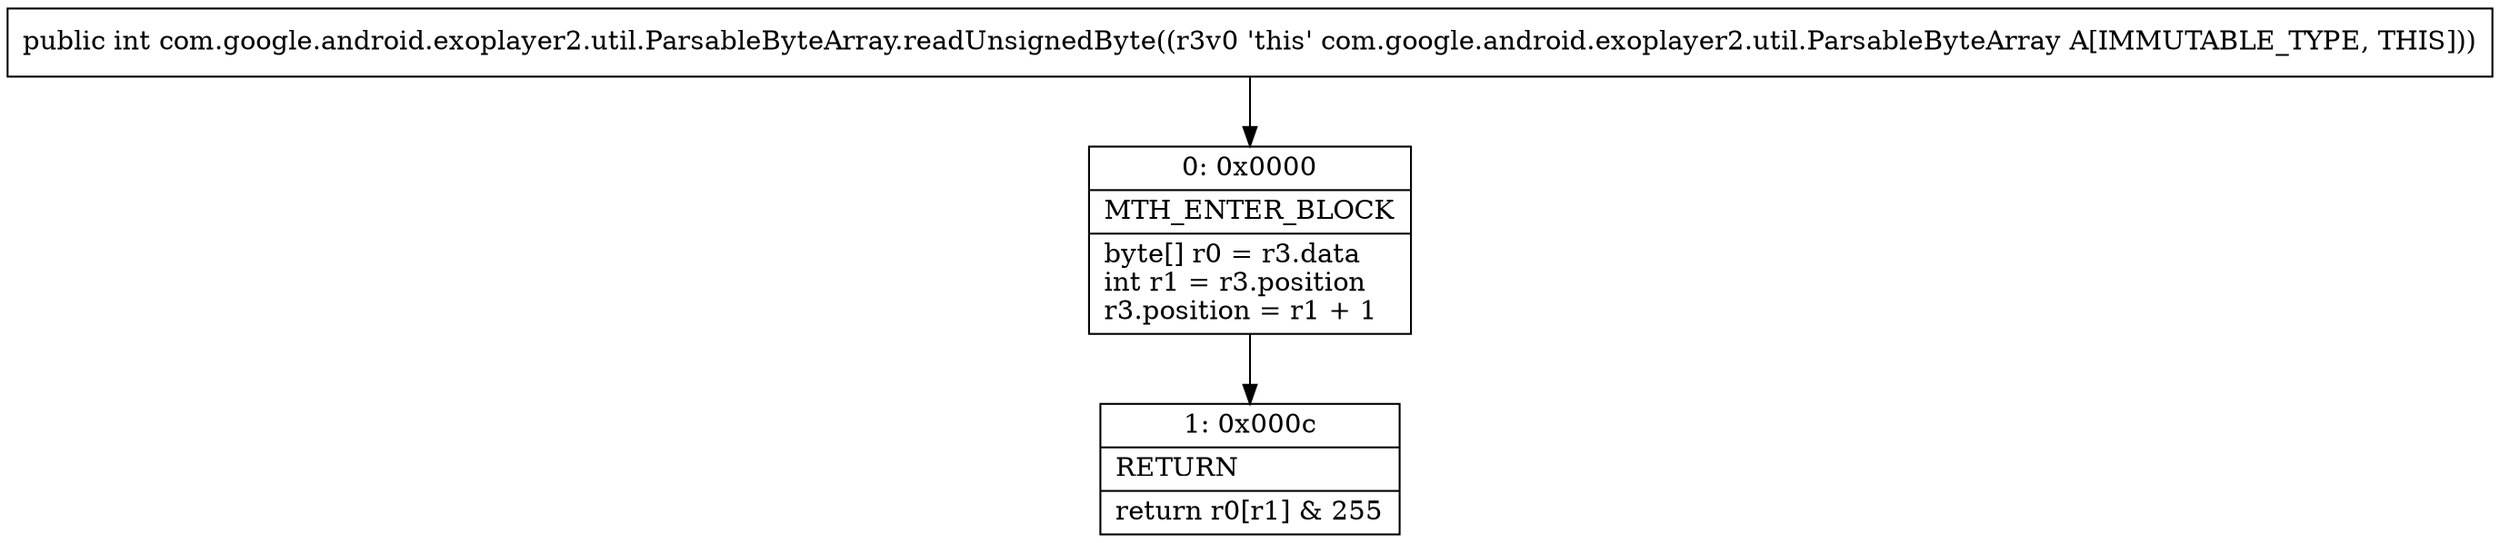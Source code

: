 digraph "CFG forcom.google.android.exoplayer2.util.ParsableByteArray.readUnsignedByte()I" {
Node_0 [shape=record,label="{0\:\ 0x0000|MTH_ENTER_BLOCK\l|byte[] r0 = r3.data\lint r1 = r3.position\lr3.position = r1 + 1\l}"];
Node_1 [shape=record,label="{1\:\ 0x000c|RETURN\l|return r0[r1] & 255\l}"];
MethodNode[shape=record,label="{public int com.google.android.exoplayer2.util.ParsableByteArray.readUnsignedByte((r3v0 'this' com.google.android.exoplayer2.util.ParsableByteArray A[IMMUTABLE_TYPE, THIS])) }"];
MethodNode -> Node_0;
Node_0 -> Node_1;
}

